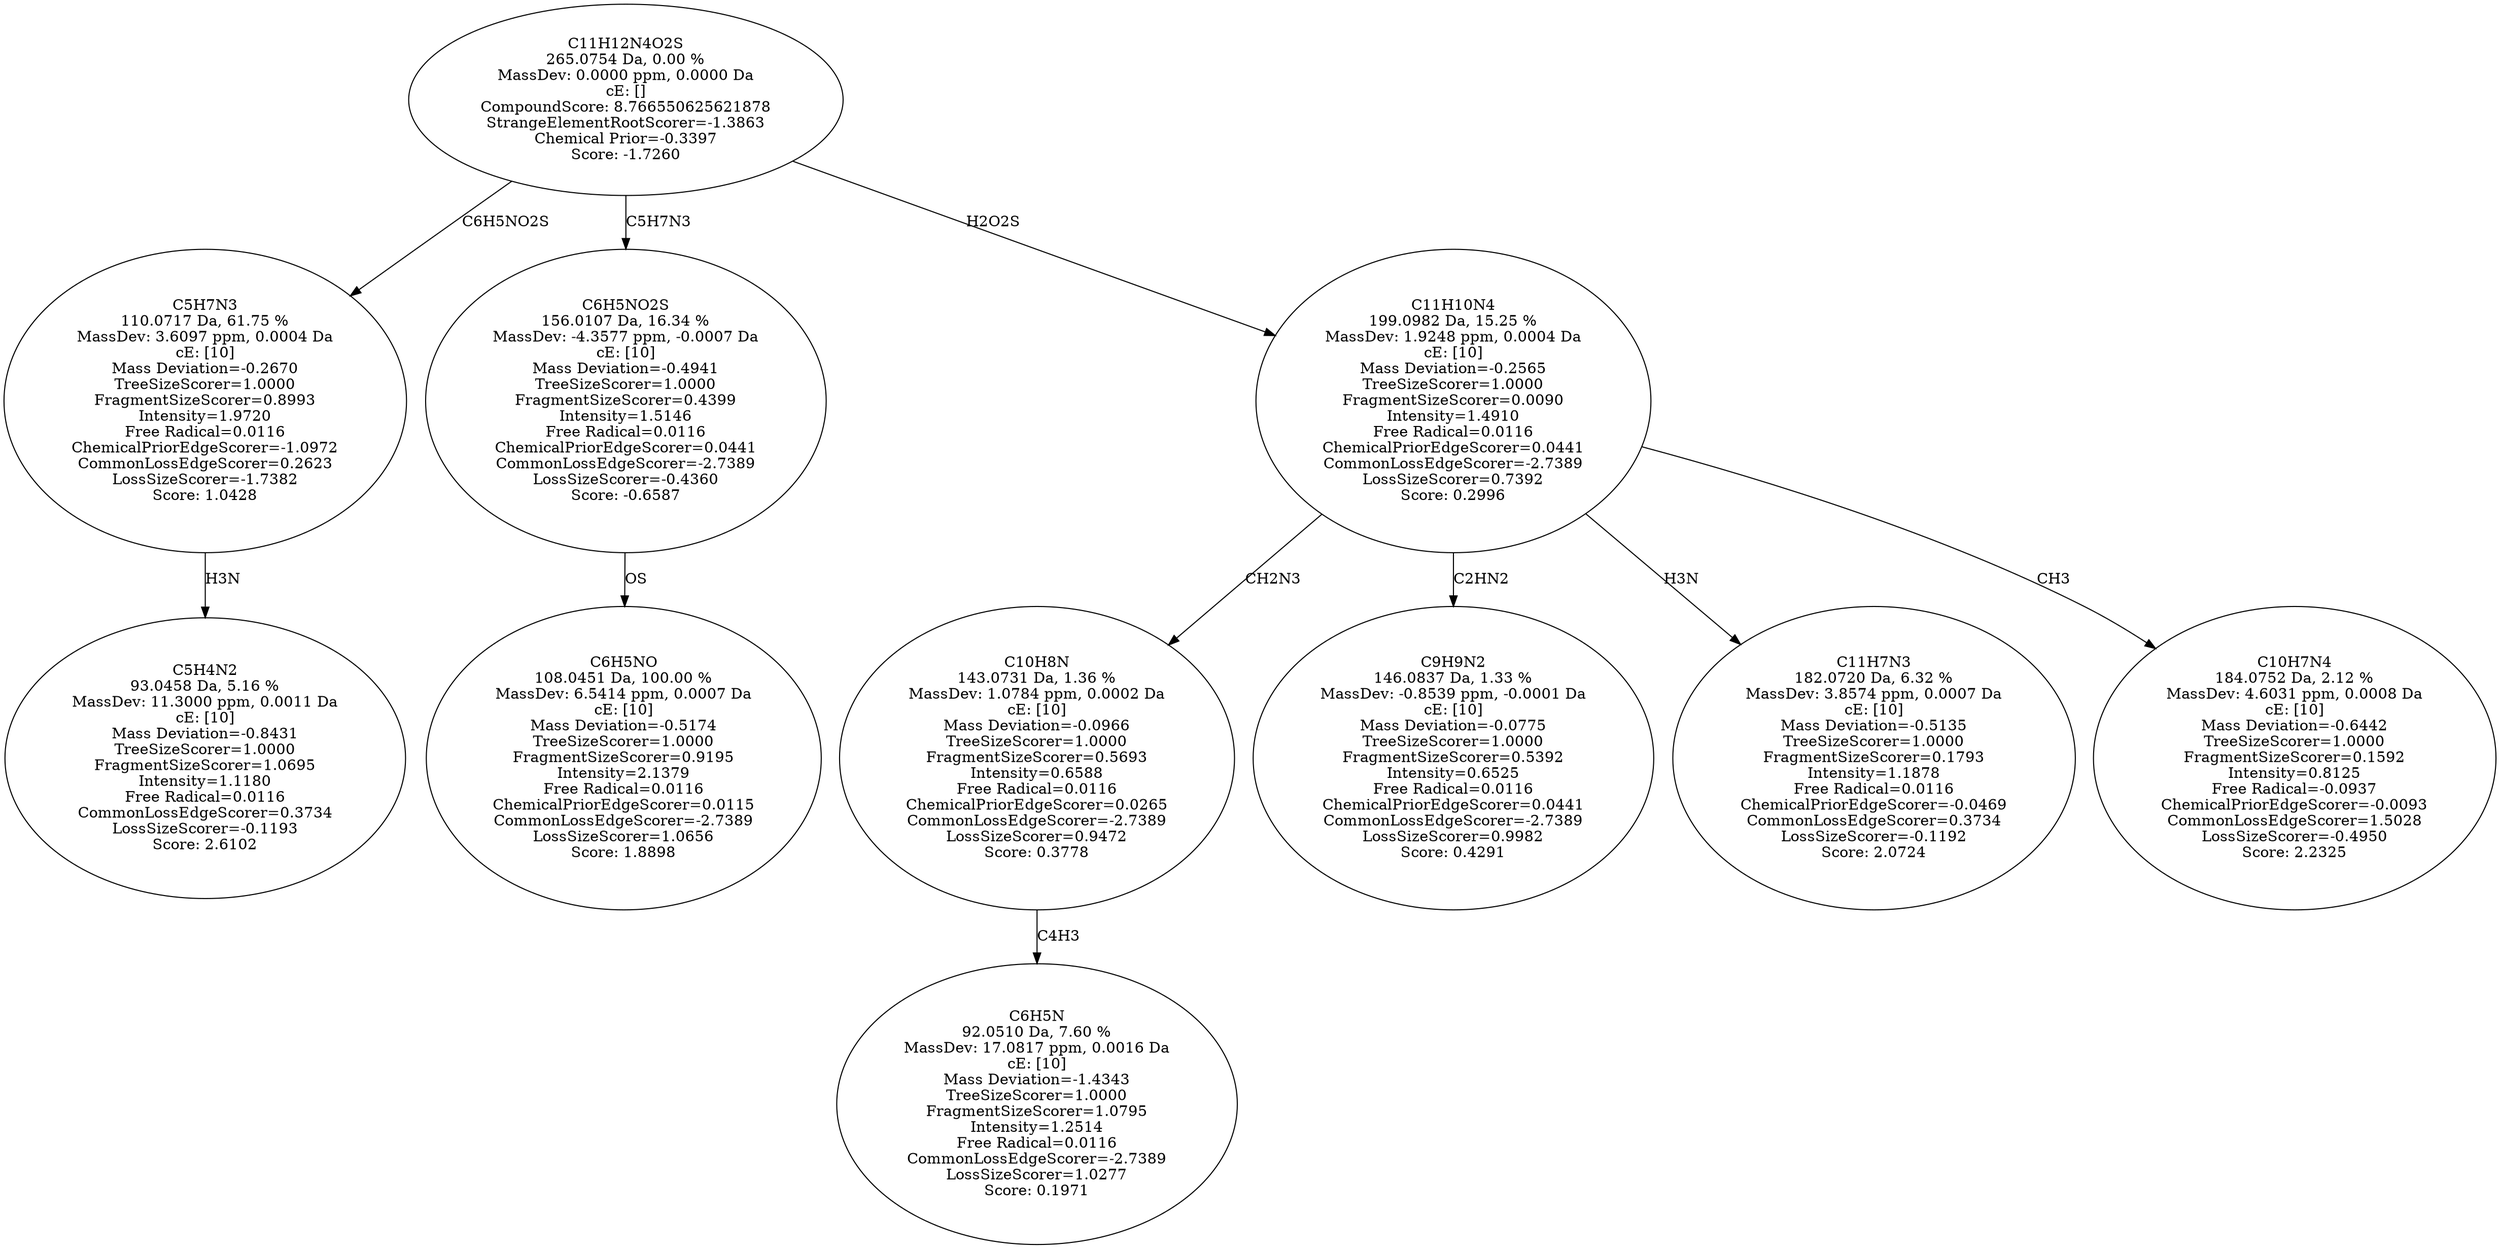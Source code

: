 strict digraph {
v1 [label="C5H4N2\n93.0458 Da, 5.16 %\nMassDev: 11.3000 ppm, 0.0011 Da\ncE: [10]\nMass Deviation=-0.8431\nTreeSizeScorer=1.0000\nFragmentSizeScorer=1.0695\nIntensity=1.1180\nFree Radical=0.0116\nCommonLossEdgeScorer=0.3734\nLossSizeScorer=-0.1193\nScore: 2.6102"];
v2 [label="C5H7N3\n110.0717 Da, 61.75 %\nMassDev: 3.6097 ppm, 0.0004 Da\ncE: [10]\nMass Deviation=-0.2670\nTreeSizeScorer=1.0000\nFragmentSizeScorer=0.8993\nIntensity=1.9720\nFree Radical=0.0116\nChemicalPriorEdgeScorer=-1.0972\nCommonLossEdgeScorer=0.2623\nLossSizeScorer=-1.7382\nScore: 1.0428"];
v3 [label="C6H5NO\n108.0451 Da, 100.00 %\nMassDev: 6.5414 ppm, 0.0007 Da\ncE: [10]\nMass Deviation=-0.5174\nTreeSizeScorer=1.0000\nFragmentSizeScorer=0.9195\nIntensity=2.1379\nFree Radical=0.0116\nChemicalPriorEdgeScorer=0.0115\nCommonLossEdgeScorer=-2.7389\nLossSizeScorer=1.0656\nScore: 1.8898"];
v4 [label="C6H5NO2S\n156.0107 Da, 16.34 %\nMassDev: -4.3577 ppm, -0.0007 Da\ncE: [10]\nMass Deviation=-0.4941\nTreeSizeScorer=1.0000\nFragmentSizeScorer=0.4399\nIntensity=1.5146\nFree Radical=0.0116\nChemicalPriorEdgeScorer=0.0441\nCommonLossEdgeScorer=-2.7389\nLossSizeScorer=-0.4360\nScore: -0.6587"];
v5 [label="C6H5N\n92.0510 Da, 7.60 %\nMassDev: 17.0817 ppm, 0.0016 Da\ncE: [10]\nMass Deviation=-1.4343\nTreeSizeScorer=1.0000\nFragmentSizeScorer=1.0795\nIntensity=1.2514\nFree Radical=0.0116\nCommonLossEdgeScorer=-2.7389\nLossSizeScorer=1.0277\nScore: 0.1971"];
v6 [label="C10H8N\n143.0731 Da, 1.36 %\nMassDev: 1.0784 ppm, 0.0002 Da\ncE: [10]\nMass Deviation=-0.0966\nTreeSizeScorer=1.0000\nFragmentSizeScorer=0.5693\nIntensity=0.6588\nFree Radical=0.0116\nChemicalPriorEdgeScorer=0.0265\nCommonLossEdgeScorer=-2.7389\nLossSizeScorer=0.9472\nScore: 0.3778"];
v7 [label="C9H9N2\n146.0837 Da, 1.33 %\nMassDev: -0.8539 ppm, -0.0001 Da\ncE: [10]\nMass Deviation=-0.0775\nTreeSizeScorer=1.0000\nFragmentSizeScorer=0.5392\nIntensity=0.6525\nFree Radical=0.0116\nChemicalPriorEdgeScorer=0.0441\nCommonLossEdgeScorer=-2.7389\nLossSizeScorer=0.9982\nScore: 0.4291"];
v8 [label="C11H7N3\n182.0720 Da, 6.32 %\nMassDev: 3.8574 ppm, 0.0007 Da\ncE: [10]\nMass Deviation=-0.5135\nTreeSizeScorer=1.0000\nFragmentSizeScorer=0.1793\nIntensity=1.1878\nFree Radical=0.0116\nChemicalPriorEdgeScorer=-0.0469\nCommonLossEdgeScorer=0.3734\nLossSizeScorer=-0.1192\nScore: 2.0724"];
v9 [label="C10H7N4\n184.0752 Da, 2.12 %\nMassDev: 4.6031 ppm, 0.0008 Da\ncE: [10]\nMass Deviation=-0.6442\nTreeSizeScorer=1.0000\nFragmentSizeScorer=0.1592\nIntensity=0.8125\nFree Radical=-0.0937\nChemicalPriorEdgeScorer=-0.0093\nCommonLossEdgeScorer=1.5028\nLossSizeScorer=-0.4950\nScore: 2.2325"];
v10 [label="C11H10N4\n199.0982 Da, 15.25 %\nMassDev: 1.9248 ppm, 0.0004 Da\ncE: [10]\nMass Deviation=-0.2565\nTreeSizeScorer=1.0000\nFragmentSizeScorer=0.0090\nIntensity=1.4910\nFree Radical=0.0116\nChemicalPriorEdgeScorer=0.0441\nCommonLossEdgeScorer=-2.7389\nLossSizeScorer=0.7392\nScore: 0.2996"];
v11 [label="C11H12N4O2S\n265.0754 Da, 0.00 %\nMassDev: 0.0000 ppm, 0.0000 Da\ncE: []\nCompoundScore: 8.766550625621878\nStrangeElementRootScorer=-1.3863\nChemical Prior=-0.3397\nScore: -1.7260"];
v2 -> v1 [label="H3N"];
v11 -> v2 [label="C6H5NO2S"];
v4 -> v3 [label="OS"];
v11 -> v4 [label="C5H7N3"];
v6 -> v5 [label="C4H3"];
v10 -> v6 [label="CH2N3"];
v10 -> v7 [label="C2HN2"];
v10 -> v8 [label="H3N"];
v10 -> v9 [label="CH3"];
v11 -> v10 [label="H2O2S"];
}